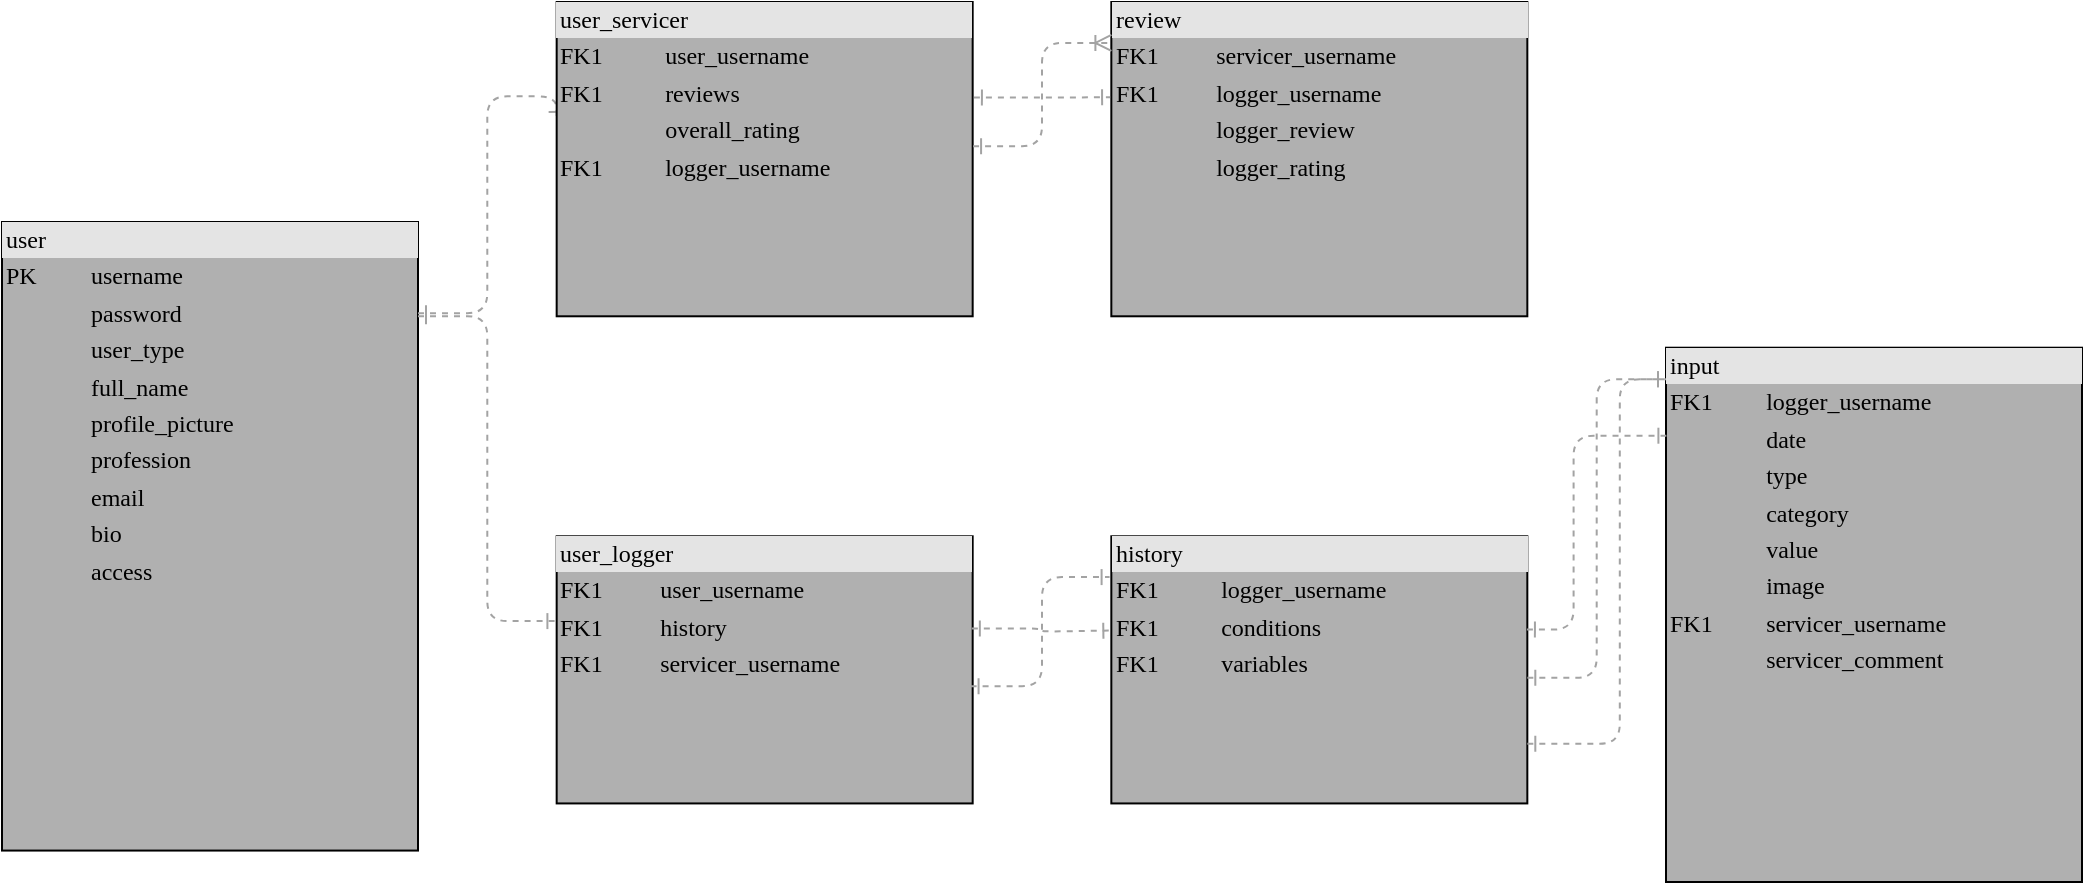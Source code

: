 <mxfile version="20.8.23" type="device"><diagram name="Page-1" id="2ca16b54-16f6-2749-3443-fa8db7711227"><mxGraphModel dx="1050" dy="573" grid="0" gridSize="10" guides="1" tooltips="1" connect="1" arrows="1" fold="1" page="1" pageScale="1" pageWidth="850" pageHeight="1100" background="none" math="0" shadow="0"><root><mxCell id="0"/><mxCell id="1" parent="0"/><mxCell id="TQXfzH1NdRfpT0izEi7H-19" value="" style="group" parent="1" vertex="1" connectable="0"><mxGeometry x="40" y="220" width="1040" height="440" as="geometry"/></mxCell><mxCell id="2ed32ef02a7f4228-8" value="&lt;div style=&quot;box-sizing: border-box ; width: 100% ; background: #e4e4e4 ; padding: 2px&quot;&gt;user&lt;/div&gt;&lt;table style=&quot;width: 100% ; font-size: 1em&quot; cellpadding=&quot;2&quot; cellspacing=&quot;0&quot;&gt;&lt;tbody&gt;&lt;tr&gt;&lt;td&gt;PK&lt;/td&gt;&lt;td&gt;username&lt;/td&gt;&lt;/tr&gt;&lt;tr&gt;&lt;td&gt;&lt;br&gt;&lt;/td&gt;&lt;td&gt;password&lt;/td&gt;&lt;/tr&gt;&lt;tr&gt;&lt;td&gt;&lt;/td&gt;&lt;td&gt;user_type&lt;/td&gt;&lt;/tr&gt;&lt;tr&gt;&lt;td&gt;&lt;br&gt;&lt;/td&gt;&lt;td&gt;full_name&lt;br&gt;&lt;/td&gt;&lt;/tr&gt;&lt;tr&gt;&lt;td&gt;&lt;br&gt;&lt;/td&gt;&lt;td&gt;profile_picture&lt;br&gt;&lt;/td&gt;&lt;/tr&gt;&lt;tr&gt;&lt;td&gt;&lt;br&gt;&lt;/td&gt;&lt;td&gt;profession&lt;br&gt;&lt;/td&gt;&lt;/tr&gt;&lt;tr&gt;&lt;td&gt;&lt;br&gt;&lt;/td&gt;&lt;td&gt;email&lt;/td&gt;&lt;/tr&gt;&lt;tr&gt;&lt;td&gt;&lt;br&gt;&lt;/td&gt;&lt;td&gt;bio&lt;br&gt;&lt;/td&gt;&lt;/tr&gt;&lt;tr&gt;&lt;td&gt;&lt;br&gt;&lt;/td&gt;&lt;td&gt;access&lt;br&gt;&lt;/td&gt;&lt;/tr&gt;&lt;tr&gt;&lt;td&gt;&lt;br&gt;&lt;/td&gt;&lt;td&gt;&lt;br&gt;&lt;/td&gt;&lt;/tr&gt;&lt;tr&gt;&lt;td&gt;&lt;br&gt;&lt;/td&gt;&lt;td&gt;&lt;br&gt;&lt;/td&gt;&lt;/tr&gt;&lt;tr&gt;&lt;td&gt;&lt;br&gt;&lt;/td&gt;&lt;td&gt;&lt;br&gt;&lt;/td&gt;&lt;/tr&gt;&lt;tr&gt;&lt;td&gt;&lt;br&gt;&lt;/td&gt;&lt;td&gt;&lt;br&gt;&lt;/td&gt;&lt;/tr&gt;&lt;tr&gt;&lt;td&gt;&lt;br&gt;&lt;/td&gt;&lt;td&gt;&lt;br&gt;&lt;/td&gt;&lt;/tr&gt;&lt;tr&gt;&lt;td&gt;&lt;br&gt;&lt;/td&gt;&lt;td&gt;&lt;br&gt;&lt;/td&gt;&lt;/tr&gt;&lt;tr&gt;&lt;td&gt;&lt;br&gt;&lt;/td&gt;&lt;td&gt;&lt;br&gt;&lt;/td&gt;&lt;/tr&gt;&lt;tr&gt;&lt;td&gt;&lt;br&gt;&lt;/td&gt;&lt;td&gt;&lt;br&gt;&lt;/td&gt;&lt;/tr&gt;&lt;/tbody&gt;&lt;/table&gt;" style="verticalAlign=top;align=left;overflow=fill;html=1;rounded=0;shadow=0;comic=0;labelBackgroundColor=none;strokeWidth=1;fontFamily=Verdana;fontSize=12;fillColor=#B0B0B0;" parent="TQXfzH1NdRfpT0izEi7H-19" vertex="1"><mxGeometry y="110" width="208.0" height="314.286" as="geometry"/></mxCell><mxCell id="2ed32ef02a7f4228-10" value="&lt;div style=&quot;box-sizing: border-box ; width: 100% ; background: #e4e4e4 ; padding: 2px&quot;&gt;user_logger&lt;/div&gt;&lt;table style=&quot;width: 100% ; font-size: 1em&quot; cellpadding=&quot;2&quot; cellspacing=&quot;0&quot;&gt;&lt;tbody&gt;&lt;tr&gt;&lt;td&gt;FK1&lt;/td&gt;&lt;td&gt;&amp;nbsp; &amp;nbsp;user_username&lt;/td&gt;&lt;/tr&gt;&lt;tr&gt;&lt;td&gt;FK1&lt;/td&gt;&lt;td&gt;&amp;nbsp; &amp;nbsp;history&lt;/td&gt;&lt;/tr&gt;&lt;tr&gt;&lt;td&gt;FK1&lt;/td&gt;&lt;td&gt;&amp;nbsp; &amp;nbsp;servicer_username&lt;/td&gt;&lt;/tr&gt;&lt;tr&gt;&lt;td&gt;&lt;/td&gt;&lt;td&gt;&lt;br&gt;&lt;/td&gt;&lt;/tr&gt;&lt;/tbody&gt;&lt;/table&gt;" style="verticalAlign=top;align=left;overflow=fill;html=1;rounded=0;shadow=0;comic=0;labelBackgroundColor=none;strokeWidth=1;fontFamily=Verdana;fontSize=12;fillColor=#B0B0B0;" parent="TQXfzH1NdRfpT0izEi7H-19" vertex="1"><mxGeometry x="277.333" y="267.143" width="208.0" height="133.571" as="geometry"/></mxCell><mxCell id="TQXfzH1NdRfpT0izEi7H-1" style="edgeStyle=orthogonalEdgeStyle;html=1;dashed=1;labelBackgroundColor=none;startArrow=ERone;endArrow=ERone;fontFamily=Verdana;fontSize=12;align=left;endFill=0;startFill=0;entryX=0;entryY=0.375;entryDx=0;entryDy=0;entryPerimeter=0;strokeColor=#A3A3A3;" parent="TQXfzH1NdRfpT0izEi7H-19" target="TQXfzH1NdRfpT0izEi7H-3" edge="1"><mxGeometry relative="1" as="geometry"><mxPoint x="208.0" y="155.571" as="sourcePoint"/><mxPoint x="288.889" y="47.143" as="targetPoint"/><Array as="points"><mxPoint x="242.667" y="155.571"/><mxPoint x="242.667" y="47.143"/></Array></mxGeometry></mxCell><mxCell id="TQXfzH1NdRfpT0izEi7H-3" value="&lt;div style=&quot;box-sizing: border-box ; width: 100% ; background: #e4e4e4 ; padding: 2px&quot;&gt;user_servicer&lt;/div&gt;&lt;table style=&quot;width: 100% ; font-size: 1em&quot; cellpadding=&quot;2&quot; cellspacing=&quot;0&quot;&gt;&lt;tbody&gt;&lt;tr&gt;&lt;td&gt;FK1&lt;/td&gt;&lt;td&gt;&amp;nbsp; &amp;nbsp;user_username&lt;/td&gt;&lt;/tr&gt;&lt;tr&gt;&lt;td&gt;FK1&lt;/td&gt;&lt;td&gt;&amp;nbsp; &amp;nbsp;reviews&lt;/td&gt;&lt;/tr&gt;&lt;tr&gt;&lt;td&gt;&lt;br&gt;&lt;/td&gt;&lt;td&gt;&amp;nbsp; &amp;nbsp;overall_rating&lt;/td&gt;&lt;/tr&gt;&lt;tr&gt;&lt;td&gt;FK1&lt;/td&gt;&lt;td&gt;&amp;nbsp; &amp;nbsp;logger_username&lt;/td&gt;&lt;/tr&gt;&lt;/tbody&gt;&lt;/table&gt;" style="verticalAlign=top;align=left;overflow=fill;html=1;rounded=0;shadow=0;comic=0;labelBackgroundColor=none;strokeWidth=1;fontFamily=Verdana;fontSize=12;fillColor=#B0B0B0;" parent="TQXfzH1NdRfpT0izEi7H-19" vertex="1"><mxGeometry x="277.333" width="208.0" height="157.143" as="geometry"/></mxCell><mxCell id="TQXfzH1NdRfpT0izEi7H-4" style="edgeStyle=orthogonalEdgeStyle;html=1;dashed=1;labelBackgroundColor=none;startArrow=ERone;endArrow=ERone;fontFamily=Verdana;fontSize=12;align=left;endFill=0;startFill=0;entryX=-0.003;entryY=0.315;entryDx=0;entryDy=0;entryPerimeter=0;strokeColor=#A3A3A3;" parent="TQXfzH1NdRfpT0izEi7H-19" target="2ed32ef02a7f4228-10" edge="1"><mxGeometry relative="1" as="geometry"><mxPoint x="208.0" y="157.143" as="sourcePoint"/><mxPoint x="277.333" y="447.857" as="targetPoint"/><Array as="points"><mxPoint x="242.667" y="157.143"/><mxPoint x="242.667" y="309.571"/><mxPoint x="277.333" y="309.571"/></Array></mxGeometry></mxCell><mxCell id="TQXfzH1NdRfpT0izEi7H-6" value="&lt;div style=&quot;box-sizing: border-box ; width: 100% ; background: #e4e4e4 ; padding: 2px&quot;&gt;review&lt;/div&gt;&lt;table style=&quot;width: 100% ; font-size: 1em&quot; cellpadding=&quot;2&quot; cellspacing=&quot;0&quot;&gt;&lt;tbody&gt;&lt;tr&gt;&lt;td&gt;FK1&lt;/td&gt;&lt;td&gt;&amp;nbsp; &amp;nbsp;servicer_username&lt;/td&gt;&lt;/tr&gt;&lt;tr&gt;&lt;td&gt;FK1&lt;br&gt;&lt;/td&gt;&lt;td&gt;&amp;nbsp; &amp;nbsp;logger_username&lt;/td&gt;&lt;/tr&gt;&lt;tr&gt;&lt;td&gt;&lt;br&gt;&lt;/td&gt;&lt;td&gt;&amp;nbsp; &amp;nbsp;logger_review&lt;br&gt;&lt;/td&gt;&lt;/tr&gt;&lt;tr&gt;&lt;td&gt;&lt;/td&gt;&lt;td&gt;&amp;nbsp; &amp;nbsp;logger_rating&lt;/td&gt;&lt;/tr&gt;&lt;/tbody&gt;&lt;/table&gt;" style="verticalAlign=top;align=left;overflow=fill;html=1;rounded=0;shadow=0;comic=0;labelBackgroundColor=none;strokeWidth=1;fontFamily=Verdana;fontSize=12;fillColor=#B0B0B0;" parent="TQXfzH1NdRfpT0izEi7H-19" vertex="1"><mxGeometry x="554.667" width="208.0" height="157.143" as="geometry"/></mxCell><mxCell id="TQXfzH1NdRfpT0izEi7H-8" style="edgeStyle=orthogonalEdgeStyle;html=1;dashed=1;labelBackgroundColor=none;startArrow=ERone;endArrow=ERoneToMany;fontFamily=Verdana;fontSize=12;align=left;endFill=0;startFill=0;entryX=0;entryY=0.128;entryDx=0;entryDy=0;entryPerimeter=0;exitX=1.001;exitY=0.459;exitDx=0;exitDy=0;exitPerimeter=0;strokeColor=#A3A3A3;" parent="TQXfzH1NdRfpT0izEi7H-19" source="TQXfzH1NdRfpT0izEi7H-3" target="TQXfzH1NdRfpT0izEi7H-6" edge="1"><mxGeometry relative="1" as="geometry"><mxPoint x="485.333" y="61.286" as="sourcePoint"/><mxPoint x="543.111" y="-15.714" as="targetPoint"/><Array as="points"><mxPoint x="520" y="72.286"/><mxPoint x="520" y="20.429"/><mxPoint x="554.667" y="20.429"/></Array></mxGeometry></mxCell><mxCell id="TQXfzH1NdRfpT0izEi7H-9" value="&lt;div style=&quot;box-sizing: border-box ; width: 100% ; background: #e4e4e4 ; padding: 2px&quot;&gt;history&lt;/div&gt;&lt;table style=&quot;width: 100% ; font-size: 1em&quot; cellpadding=&quot;2&quot; cellspacing=&quot;0&quot;&gt;&lt;tbody&gt;&lt;tr&gt;&lt;td&gt;FK1&lt;/td&gt;&lt;td&gt;&amp;nbsp; &amp;nbsp;logger_username&lt;/td&gt;&lt;/tr&gt;&lt;tr&gt;&lt;td&gt;FK1&lt;/td&gt;&lt;td&gt;&amp;nbsp; &amp;nbsp;conditions&lt;/td&gt;&lt;/tr&gt;&lt;tr&gt;&lt;td&gt;FK1&lt;/td&gt;&lt;td&gt;&amp;nbsp; &amp;nbsp;variables&lt;/td&gt;&lt;/tr&gt;&lt;tr&gt;&lt;td&gt;&lt;/td&gt;&lt;td&gt;&lt;br&gt;&lt;/td&gt;&lt;/tr&gt;&lt;/tbody&gt;&lt;/table&gt;" style="verticalAlign=top;align=left;overflow=fill;html=1;rounded=0;shadow=0;comic=0;labelBackgroundColor=none;strokeWidth=1;fontFamily=Verdana;fontSize=12;fillColor=#B0B0B0;" parent="TQXfzH1NdRfpT0izEi7H-19" vertex="1"><mxGeometry x="554.667" y="267.143" width="208.0" height="133.571" as="geometry"/></mxCell><mxCell id="TQXfzH1NdRfpT0izEi7H-11" style="edgeStyle=orthogonalEdgeStyle;html=1;dashed=1;labelBackgroundColor=none;startArrow=ERone;endArrow=ERone;fontFamily=Verdana;fontSize=12;align=left;endFill=0;startFill=0;entryX=-0.003;entryY=0.303;entryDx=0;entryDy=0;entryPerimeter=0;exitX=1.003;exitY=0.304;exitDx=0;exitDy=0;exitPerimeter=0;strokeColor=#A3A3A3;" parent="TQXfzH1NdRfpT0izEi7H-19" source="TQXfzH1NdRfpT0izEi7H-3" target="TQXfzH1NdRfpT0izEi7H-6" edge="1"><mxGeometry relative="1" as="geometry"><mxPoint x="496.889" y="45.571" as="sourcePoint"/><mxPoint x="566.222" y="-62.857" as="targetPoint"/><Array as="points"/></mxGeometry></mxCell><mxCell id="TQXfzH1NdRfpT0izEi7H-12" style="edgeStyle=orthogonalEdgeStyle;html=1;dashed=1;labelBackgroundColor=none;startArrow=ERone;endArrow=ERone;fontFamily=Verdana;fontSize=12;align=left;endFill=0;startFill=0;entryX=-0.004;entryY=0.156;entryDx=0;entryDy=0;entryPerimeter=0;exitX=0.995;exitY=0.561;exitDx=0;exitDy=0;exitPerimeter=0;strokeColor=#A3A3A3;" parent="TQXfzH1NdRfpT0izEi7H-19" source="2ed32ef02a7f4228-10" target="TQXfzH1NdRfpT0izEi7H-9" edge="1"><mxGeometry relative="1" as="geometry"><mxPoint x="485.333" y="479.286" as="sourcePoint"/><mxPoint x="554.667" y="424.286" as="targetPoint"/><Array as="points"><mxPoint x="520" y="342.571"/><mxPoint x="520" y="287.571"/><mxPoint x="553.511" y="287.571"/></Array></mxGeometry></mxCell><mxCell id="TQXfzH1NdRfpT0izEi7H-13" style="edgeStyle=orthogonalEdgeStyle;html=1;dashed=1;labelBackgroundColor=none;startArrow=ERone;endArrow=ERone;fontFamily=Verdana;fontSize=12;align=left;endFill=0;startFill=0;entryX=-0.003;entryY=0.303;entryDx=0;entryDy=0;entryPerimeter=0;exitX=0.998;exitY=0.345;exitDx=0;exitDy=0;exitPerimeter=0;strokeColor=#A3A3A3;" parent="TQXfzH1NdRfpT0izEi7H-19" source="2ed32ef02a7f4228-10" edge="1"><mxGeometry relative="1" as="geometry"><mxPoint x="487.644" y="314.286" as="sourcePoint"/><mxPoint x="554.667" y="314.286" as="targetPoint"/><Array as="points"/></mxGeometry></mxCell><mxCell id="TQXfzH1NdRfpT0izEi7H-15" value="&lt;div style=&quot;box-sizing: border-box ; width: 100% ; background: #e4e4e4 ; padding: 2px&quot;&gt;input&lt;/div&gt;&lt;table style=&quot;width: 100% ; font-size: 1em&quot; cellpadding=&quot;2&quot; cellspacing=&quot;0&quot;&gt;&lt;tbody&gt;&lt;tr&gt;&lt;td&gt;FK1&lt;/td&gt;&lt;td&gt;&amp;nbsp; logger_username&lt;/td&gt;&lt;/tr&gt;&lt;tr&gt;&lt;td&gt;&lt;br&gt;&lt;/td&gt;&lt;td&gt;&amp;nbsp; date&lt;/td&gt;&lt;/tr&gt;&lt;tr&gt;&lt;td&gt;&lt;/td&gt;&lt;td&gt;&amp;nbsp; type&lt;/td&gt;&lt;/tr&gt;&lt;tr&gt;&lt;td&gt;&lt;br&gt;&lt;/td&gt;&lt;td&gt;&amp;nbsp; category&lt;/td&gt;&lt;/tr&gt;&lt;tr&gt;&lt;td&gt;&lt;br&gt;&lt;/td&gt;&lt;td&gt;&amp;nbsp; value&lt;/td&gt;&lt;/tr&gt;&lt;tr&gt;&lt;td&gt;&lt;br&gt;&lt;/td&gt;&lt;td&gt;&amp;nbsp; image&lt;/td&gt;&lt;/tr&gt;&lt;tr&gt;&lt;td&gt;FK1&lt;/td&gt;&lt;td&gt;&amp;nbsp; servicer_username&lt;/td&gt;&lt;/tr&gt;&lt;tr&gt;&lt;td&gt;&lt;br&gt;&lt;/td&gt;&lt;td&gt;&amp;nbsp; servicer_comment&lt;/td&gt;&lt;/tr&gt;&lt;tr&gt;&lt;td&gt;&lt;br&gt;&lt;/td&gt;&lt;td&gt;&lt;br&gt;&lt;/td&gt;&lt;/tr&gt;&lt;tr&gt;&lt;td&gt;&lt;br&gt;&lt;/td&gt;&lt;td&gt;&lt;br&gt;&lt;/td&gt;&lt;/tr&gt;&lt;tr&gt;&lt;td&gt;&lt;br&gt;&lt;/td&gt;&lt;td&gt;&lt;br&gt;&lt;/td&gt;&lt;/tr&gt;&lt;tr&gt;&lt;td&gt;&lt;br&gt;&lt;/td&gt;&lt;td&gt;&lt;br&gt;&lt;/td&gt;&lt;/tr&gt;&lt;tr&gt;&lt;td&gt;&lt;br&gt;&lt;/td&gt;&lt;td&gt;&lt;br&gt;&lt;/td&gt;&lt;/tr&gt;&lt;tr&gt;&lt;td&gt;&lt;br&gt;&lt;/td&gt;&lt;td&gt;&lt;br&gt;&lt;/td&gt;&lt;/tr&gt;&lt;tr&gt;&lt;td&gt;&lt;br&gt;&lt;/td&gt;&lt;td&gt;&lt;br&gt;&lt;/td&gt;&lt;/tr&gt;&lt;tr&gt;&lt;td&gt;&lt;br&gt;&lt;/td&gt;&lt;td&gt;&lt;br&gt;&lt;/td&gt;&lt;/tr&gt;&lt;tr&gt;&lt;td&gt;&lt;br&gt;&lt;/td&gt;&lt;td&gt;&lt;br&gt;&lt;/td&gt;&lt;/tr&gt;&lt;/tbody&gt;&lt;/table&gt;" style="verticalAlign=top;align=left;overflow=fill;html=1;rounded=0;shadow=0;comic=0;labelBackgroundColor=none;strokeWidth=1;fontFamily=Verdana;fontSize=12;fillColor=#B0B0B0;" parent="TQXfzH1NdRfpT0izEi7H-19" vertex="1"><mxGeometry x="832.0" y="172.857" width="208.0" height="267.143" as="geometry"/></mxCell><mxCell id="TQXfzH1NdRfpT0izEi7H-16" style="edgeStyle=orthogonalEdgeStyle;html=1;dashed=1;labelBackgroundColor=none;startArrow=ERone;endArrow=ERone;fontFamily=Verdana;fontSize=12;align=left;endFill=0;startFill=0;exitX=0.995;exitY=0.561;exitDx=0;exitDy=0;exitPerimeter=0;strokeColor=#A3A3A3;" parent="TQXfzH1NdRfpT0izEi7H-19" edge="1"><mxGeometry relative="1" as="geometry"><mxPoint x="762.667" y="337.857" as="sourcePoint"/><mxPoint x="832.0" y="188.571" as="targetPoint"/><Array as="points"><mxPoint x="797.333" y="337.857"/><mxPoint x="797.333" y="188.571"/></Array></mxGeometry></mxCell><mxCell id="TQXfzH1NdRfpT0izEi7H-17" style="edgeStyle=orthogonalEdgeStyle;html=1;dashed=1;labelBackgroundColor=none;startArrow=ERone;endArrow=ERone;fontFamily=Verdana;fontSize=12;align=left;endFill=0;startFill=0;strokeColor=#A3A3A3;" parent="TQXfzH1NdRfpT0izEi7H-19" edge="1"><mxGeometry relative="1" as="geometry"><mxPoint x="762.667" y="370.857" as="sourcePoint"/><mxPoint x="832.0" y="188.571" as="targetPoint"/><Array as="points"><mxPoint x="808.889" y="370.857"/><mxPoint x="808.889" y="188.571"/></Array></mxGeometry></mxCell><mxCell id="TQXfzH1NdRfpT0izEi7H-18" style="edgeStyle=orthogonalEdgeStyle;html=1;dashed=1;labelBackgroundColor=none;startArrow=ERone;endArrow=ERone;fontFamily=Verdana;fontSize=12;align=left;endFill=0;startFill=0;entryX=0.001;entryY=0.162;entryDx=0;entryDy=0;entryPerimeter=0;exitX=0.999;exitY=0.349;exitDx=0;exitDy=0;exitPerimeter=0;strokeColor=#A3A3A3;" parent="TQXfzH1NdRfpT0izEi7H-19" source="TQXfzH1NdRfpT0izEi7H-9" target="TQXfzH1NdRfpT0izEi7H-15" edge="1"><mxGeometry relative="1" as="geometry"><mxPoint x="762.667" y="306.429" as="sourcePoint"/><mxPoint x="832.0" y="251.429" as="targetPoint"/><Array as="points"><mxPoint x="785.778" y="314.286"/><mxPoint x="785.778" y="216.857"/><mxPoint x="832.0" y="216.857"/></Array></mxGeometry></mxCell></root></mxGraphModel></diagram></mxfile>